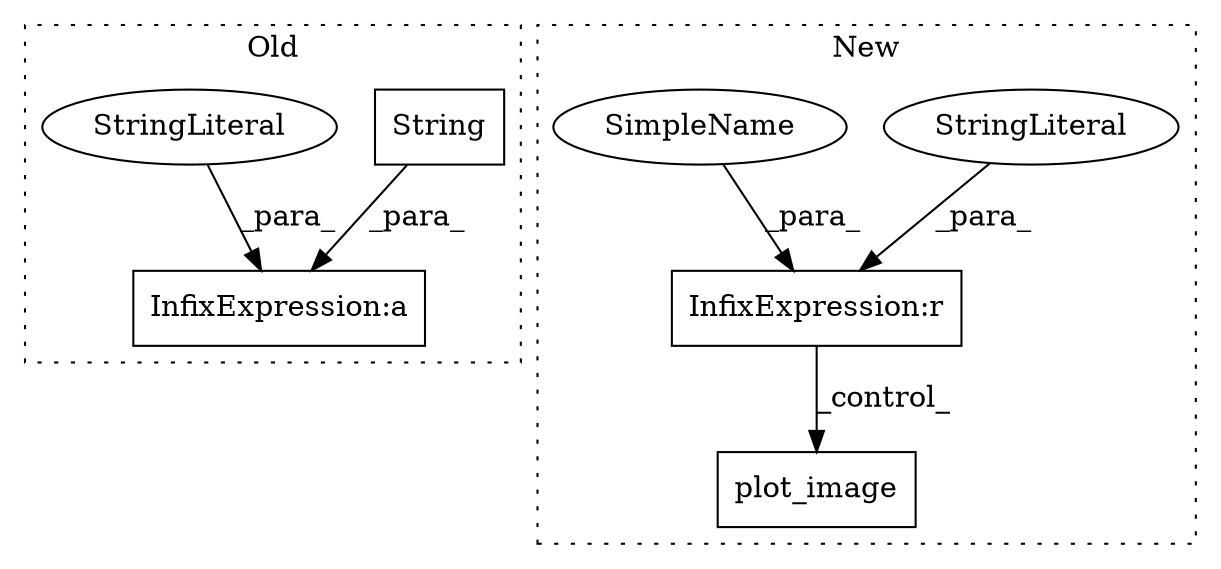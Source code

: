 digraph G {
subgraph cluster0 {
1 [label="String" a="32" s="7383,7396" l="7,1" shape="box"];
3 [label="InfixExpression:a" a="27" s="7397" l="3" shape="box"];
4 [label="StringLiteral" a="45" s="7400" l="29" shape="ellipse"];
label = "Old";
style="dotted";
}
subgraph cluster1 {
2 [label="plot_image" a="32" s="5468,5483" l="11,1" shape="box"];
5 [label="InfixExpression:r" a="27" s="4511" l="4" shape="box"];
6 [label="StringLiteral" a="45" s="4515" l="6" shape="ellipse"];
7 [label="SimpleName" a="42" s="4506" l="5" shape="ellipse"];
label = "New";
style="dotted";
}
1 -> 3 [label="_para_"];
4 -> 3 [label="_para_"];
5 -> 2 [label="_control_"];
6 -> 5 [label="_para_"];
7 -> 5 [label="_para_"];
}